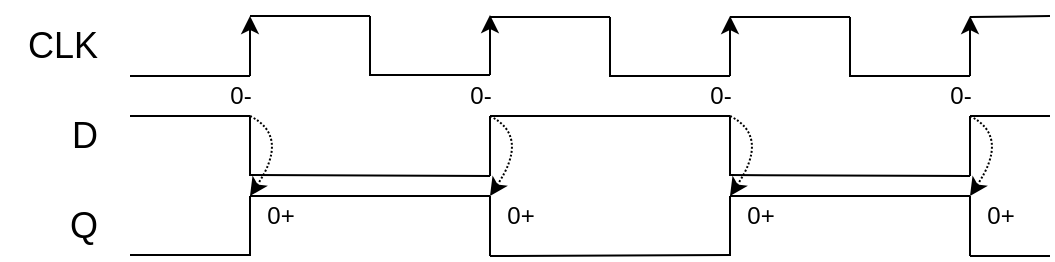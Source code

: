 <mxfile version="18.0.6" type="device"><diagram id="bfcsnHzL_RgAGGo9bID7" name="第 1 页"><mxGraphModel dx="494" dy="309" grid="1" gridSize="10" guides="1" tooltips="1" connect="1" arrows="1" fold="1" page="1" pageScale="1" pageWidth="827" pageHeight="1169" math="0" shadow="0"><root><mxCell id="0"/><mxCell id="1" parent="0"/><mxCell id="bFedhbcLnH2Y6FkIEOvT-1" value="" style="endArrow=none;html=1;rounded=0;fontSize=18;" parent="1" edge="1"><mxGeometry width="50" height="50" relative="1" as="geometry"><mxPoint x="260" y="310" as="sourcePoint"/><mxPoint x="320" y="310" as="targetPoint"/></mxGeometry></mxCell><mxCell id="bFedhbcLnH2Y6FkIEOvT-2" value="D" style="text;html=1;align=right;verticalAlign=middle;resizable=0;points=[];autosize=1;strokeColor=none;fillColor=none;fontSize=18;" parent="1" vertex="1"><mxGeometry x="215" y="325" width="30" height="30" as="geometry"/></mxCell><mxCell id="bFedhbcLnH2Y6FkIEOvT-3" value="Q" style="text;html=1;align=right;verticalAlign=middle;resizable=0;points=[];autosize=1;strokeColor=none;fillColor=none;fontSize=18;" parent="1" vertex="1"><mxGeometry x="215" y="370" width="30" height="30" as="geometry"/></mxCell><mxCell id="bFedhbcLnH2Y6FkIEOvT-4" value="CLK" style="text;html=1;align=right;verticalAlign=middle;resizable=0;points=[];autosize=1;strokeColor=none;fillColor=none;fontSize=18;" parent="1" vertex="1"><mxGeometry x="195" y="280" width="50" height="30" as="geometry"/></mxCell><mxCell id="bFedhbcLnH2Y6FkIEOvT-5" value="" style="endArrow=classic;html=1;rounded=0;" parent="1" edge="1"><mxGeometry width="50" height="50" relative="1" as="geometry"><mxPoint x="320" y="310" as="sourcePoint"/><mxPoint x="320" y="280" as="targetPoint"/></mxGeometry></mxCell><mxCell id="bFedhbcLnH2Y6FkIEOvT-6" value="" style="endArrow=none;html=1;rounded=0;fontSize=18;" parent="1" edge="1"><mxGeometry width="50" height="50" relative="1" as="geometry"><mxPoint x="320" y="280" as="sourcePoint"/><mxPoint x="380" y="280" as="targetPoint"/></mxGeometry></mxCell><mxCell id="bFedhbcLnH2Y6FkIEOvT-7" value="" style="endArrow=none;html=1;rounded=0;fontSize=18;" parent="1" edge="1"><mxGeometry width="50" height="50" relative="1" as="geometry"><mxPoint x="380" y="310" as="sourcePoint"/><mxPoint x="380" y="280" as="targetPoint"/></mxGeometry></mxCell><mxCell id="bFedhbcLnH2Y6FkIEOvT-8" value="" style="endArrow=none;html=1;rounded=0;fontSize=18;" parent="1" edge="1"><mxGeometry width="50" height="50" relative="1" as="geometry"><mxPoint x="380" y="309.52" as="sourcePoint"/><mxPoint x="440" y="309.52" as="targetPoint"/></mxGeometry></mxCell><mxCell id="bFedhbcLnH2Y6FkIEOvT-9" value="" style="endArrow=classic;html=1;rounded=0;" parent="1" edge="1"><mxGeometry width="50" height="50" relative="1" as="geometry"><mxPoint x="440" y="309.52" as="sourcePoint"/><mxPoint x="440" y="279.52" as="targetPoint"/></mxGeometry></mxCell><mxCell id="bFedhbcLnH2Y6FkIEOvT-10" value="" style="endArrow=none;html=1;rounded=0;fontSize=18;" parent="1" edge="1"><mxGeometry width="50" height="50" relative="1" as="geometry"><mxPoint x="440" y="280.48" as="sourcePoint"/><mxPoint x="500" y="280.48" as="targetPoint"/></mxGeometry></mxCell><mxCell id="bFedhbcLnH2Y6FkIEOvT-11" value="" style="endArrow=none;html=1;rounded=0;fontSize=18;" parent="1" edge="1"><mxGeometry width="50" height="50" relative="1" as="geometry"><mxPoint x="500" y="310.48" as="sourcePoint"/><mxPoint x="500" y="280.48" as="targetPoint"/></mxGeometry></mxCell><mxCell id="bFedhbcLnH2Y6FkIEOvT-12" value="" style="endArrow=none;html=1;rounded=0;fontSize=18;" parent="1" edge="1"><mxGeometry width="50" height="50" relative="1" as="geometry"><mxPoint x="500" y="310" as="sourcePoint"/><mxPoint x="560" y="310" as="targetPoint"/></mxGeometry></mxCell><mxCell id="bFedhbcLnH2Y6FkIEOvT-13" value="" style="endArrow=classic;html=1;rounded=0;" parent="1" edge="1"><mxGeometry width="50" height="50" relative="1" as="geometry"><mxPoint x="560" y="310" as="sourcePoint"/><mxPoint x="560" y="280" as="targetPoint"/></mxGeometry></mxCell><mxCell id="bFedhbcLnH2Y6FkIEOvT-14" value="" style="endArrow=none;html=1;rounded=0;fontSize=18;" parent="1" edge="1"><mxGeometry width="50" height="50" relative="1" as="geometry"><mxPoint x="560" y="280.48" as="sourcePoint"/><mxPoint x="620" y="280.48" as="targetPoint"/></mxGeometry></mxCell><mxCell id="bFedhbcLnH2Y6FkIEOvT-15" value="" style="endArrow=none;html=1;rounded=0;fontSize=18;" parent="1" edge="1"><mxGeometry width="50" height="50" relative="1" as="geometry"><mxPoint x="620" y="310.48" as="sourcePoint"/><mxPoint x="620" y="280.48" as="targetPoint"/></mxGeometry></mxCell><mxCell id="bFedhbcLnH2Y6FkIEOvT-16" value="" style="endArrow=none;html=1;rounded=0;fontSize=18;" parent="1" edge="1"><mxGeometry width="50" height="50" relative="1" as="geometry"><mxPoint x="620" y="310" as="sourcePoint"/><mxPoint x="680" y="310" as="targetPoint"/></mxGeometry></mxCell><mxCell id="bFedhbcLnH2Y6FkIEOvT-17" value="" style="endArrow=classic;html=1;rounded=0;" parent="1" edge="1"><mxGeometry width="50" height="50" relative="1" as="geometry"><mxPoint x="680" y="310" as="sourcePoint"/><mxPoint x="680" y="280" as="targetPoint"/></mxGeometry></mxCell><mxCell id="bFedhbcLnH2Y6FkIEOvT-18" value="" style="endArrow=none;html=1;rounded=0;fontSize=18;" parent="1" edge="1"><mxGeometry width="50" height="50" relative="1" as="geometry"><mxPoint x="680" y="280.48" as="sourcePoint"/><mxPoint x="720" y="280" as="targetPoint"/></mxGeometry></mxCell><mxCell id="bFedhbcLnH2Y6FkIEOvT-22" value="" style="endArrow=none;html=1;rounded=0;fontSize=18;" parent="1" edge="1"><mxGeometry width="50" height="50" relative="1" as="geometry"><mxPoint x="260" y="330" as="sourcePoint"/><mxPoint x="320" y="330" as="targetPoint"/></mxGeometry></mxCell><mxCell id="bFedhbcLnH2Y6FkIEOvT-23" value="" style="endArrow=none;html=1;rounded=0;fontSize=18;" parent="1" edge="1"><mxGeometry width="50" height="50" relative="1" as="geometry"><mxPoint x="320" y="360" as="sourcePoint"/><mxPoint x="320" y="330" as="targetPoint"/></mxGeometry></mxCell><mxCell id="bFedhbcLnH2Y6FkIEOvT-24" value="" style="endArrow=none;html=1;rounded=0;fontSize=18;" parent="1" edge="1"><mxGeometry width="50" height="50" relative="1" as="geometry"><mxPoint x="320" y="359.52" as="sourcePoint"/><mxPoint x="440" y="360" as="targetPoint"/></mxGeometry></mxCell><mxCell id="bFedhbcLnH2Y6FkIEOvT-27" value="" style="endArrow=none;html=1;rounded=0;fontSize=18;" parent="1" edge="1"><mxGeometry width="50" height="50" relative="1" as="geometry"><mxPoint x="440" y="360" as="sourcePoint"/><mxPoint x="440" y="330" as="targetPoint"/></mxGeometry></mxCell><mxCell id="bFedhbcLnH2Y6FkIEOvT-30" value="" style="endArrow=none;html=1;rounded=0;fontSize=18;" parent="1" edge="1"><mxGeometry width="50" height="50" relative="1" as="geometry"><mxPoint x="440" y="330" as="sourcePoint"/><mxPoint x="560" y="330" as="targetPoint"/></mxGeometry></mxCell><mxCell id="bFedhbcLnH2Y6FkIEOvT-31" value="" style="endArrow=none;html=1;rounded=0;fontSize=18;" parent="1" edge="1"><mxGeometry width="50" height="50" relative="1" as="geometry"><mxPoint x="560" y="360" as="sourcePoint"/><mxPoint x="560" y="330" as="targetPoint"/></mxGeometry></mxCell><mxCell id="bFedhbcLnH2Y6FkIEOvT-32" value="" style="endArrow=none;html=1;rounded=0;fontSize=18;" parent="1" edge="1"><mxGeometry width="50" height="50" relative="1" as="geometry"><mxPoint x="560" y="359.52" as="sourcePoint"/><mxPoint x="680" y="360" as="targetPoint"/></mxGeometry></mxCell><mxCell id="bFedhbcLnH2Y6FkIEOvT-35" value="" style="endArrow=none;html=1;rounded=0;fontSize=18;" parent="1" edge="1"><mxGeometry width="50" height="50" relative="1" as="geometry"><mxPoint x="680" y="360" as="sourcePoint"/><mxPoint x="680" y="330" as="targetPoint"/></mxGeometry></mxCell><mxCell id="bFedhbcLnH2Y6FkIEOvT-36" value="" style="endArrow=none;html=1;rounded=0;fontSize=18;" parent="1" edge="1"><mxGeometry width="50" height="50" relative="1" as="geometry"><mxPoint x="680" y="330" as="sourcePoint"/><mxPoint x="720" y="330" as="targetPoint"/></mxGeometry></mxCell><mxCell id="bFedhbcLnH2Y6FkIEOvT-38" value="" style="endArrow=none;html=1;rounded=0;fontSize=18;" parent="1" edge="1"><mxGeometry width="50" height="50" relative="1" as="geometry"><mxPoint x="320" y="370" as="sourcePoint"/><mxPoint x="440" y="370" as="targetPoint"/></mxGeometry></mxCell><mxCell id="bFedhbcLnH2Y6FkIEOvT-41" value="" style="endArrow=none;html=1;rounded=0;fontSize=18;" parent="1" edge="1"><mxGeometry width="50" height="50" relative="1" as="geometry"><mxPoint x="440" y="400" as="sourcePoint"/><mxPoint x="440" y="370" as="targetPoint"/></mxGeometry></mxCell><mxCell id="bFedhbcLnH2Y6FkIEOvT-44" value="" style="endArrow=none;html=1;rounded=0;fontSize=18;" parent="1" edge="1"><mxGeometry width="50" height="50" relative="1" as="geometry"><mxPoint x="440" y="400" as="sourcePoint"/><mxPoint x="560" y="399.52" as="targetPoint"/></mxGeometry></mxCell><mxCell id="bFedhbcLnH2Y6FkIEOvT-45" value="" style="endArrow=none;html=1;rounded=0;fontSize=18;" parent="1" edge="1"><mxGeometry width="50" height="50" relative="1" as="geometry"><mxPoint x="560" y="400" as="sourcePoint"/><mxPoint x="560" y="370" as="targetPoint"/></mxGeometry></mxCell><mxCell id="bFedhbcLnH2Y6FkIEOvT-46" value="" style="endArrow=none;html=1;rounded=0;fontSize=18;" parent="1" edge="1"><mxGeometry width="50" height="50" relative="1" as="geometry"><mxPoint x="560" y="370" as="sourcePoint"/><mxPoint x="680" y="370" as="targetPoint"/></mxGeometry></mxCell><mxCell id="bFedhbcLnH2Y6FkIEOvT-49" value="" style="endArrow=none;html=1;rounded=0;fontSize=18;" parent="1" edge="1"><mxGeometry width="50" height="50" relative="1" as="geometry"><mxPoint x="680" y="400" as="sourcePoint"/><mxPoint x="680" y="370" as="targetPoint"/></mxGeometry></mxCell><mxCell id="bFedhbcLnH2Y6FkIEOvT-50" value="" style="endArrow=none;html=1;rounded=0;fontSize=18;" parent="1" edge="1"><mxGeometry width="50" height="50" relative="1" as="geometry"><mxPoint x="680" y="400" as="sourcePoint"/><mxPoint x="720" y="400" as="targetPoint"/></mxGeometry></mxCell><mxCell id="bFedhbcLnH2Y6FkIEOvT-54" value="" style="endArrow=none;html=1;rounded=0;fontSize=18;" parent="1" edge="1"><mxGeometry width="50" height="50" relative="1" as="geometry"><mxPoint x="260" y="399.52" as="sourcePoint"/><mxPoint x="320" y="399.52" as="targetPoint"/></mxGeometry></mxCell><mxCell id="bFedhbcLnH2Y6FkIEOvT-55" value="" style="endArrow=none;html=1;rounded=0;fontSize=18;" parent="1" edge="1"><mxGeometry width="50" height="50" relative="1" as="geometry"><mxPoint x="320" y="400" as="sourcePoint"/><mxPoint x="320" y="370" as="targetPoint"/></mxGeometry></mxCell><mxCell id="bFedhbcLnH2Y6FkIEOvT-56" value="" style="curved=1;endArrow=classic;html=1;rounded=0;fontSize=18;dashed=1;dashPattern=1 1;" parent="1" edge="1"><mxGeometry width="50" height="50" relative="1" as="geometry"><mxPoint x="320" y="330" as="sourcePoint"/><mxPoint x="320" y="370" as="targetPoint"/><Array as="points"><mxPoint x="340" y="340"/></Array></mxGeometry></mxCell><mxCell id="bFedhbcLnH2Y6FkIEOvT-58" value="" style="curved=1;endArrow=classic;html=1;rounded=0;fontSize=18;dashed=1;dashPattern=1 1;" parent="1" edge="1"><mxGeometry width="50" height="50" relative="1" as="geometry"><mxPoint x="440" y="330" as="sourcePoint"/><mxPoint x="440" y="370" as="targetPoint"/><Array as="points"><mxPoint x="460" y="340"/></Array></mxGeometry></mxCell><mxCell id="bFedhbcLnH2Y6FkIEOvT-59" value="" style="curved=1;endArrow=classic;html=1;rounded=0;fontSize=18;dashed=1;dashPattern=1 1;" parent="1" edge="1"><mxGeometry width="50" height="50" relative="1" as="geometry"><mxPoint x="560" y="330" as="sourcePoint"/><mxPoint x="560" y="370" as="targetPoint"/><Array as="points"><mxPoint x="580" y="340"/></Array></mxGeometry></mxCell><mxCell id="bFedhbcLnH2Y6FkIEOvT-60" value="" style="curved=1;endArrow=classic;html=1;rounded=0;fontSize=18;dashed=1;dashPattern=1 1;" parent="1" edge="1"><mxGeometry width="50" height="50" relative="1" as="geometry"><mxPoint x="680" y="330" as="sourcePoint"/><mxPoint x="680" y="370" as="targetPoint"/><Array as="points"><mxPoint x="700" y="340"/></Array></mxGeometry></mxCell><mxCell id="xhHxZl_ATPa_hZpTTZg--1" value="0-" style="text;html=1;align=center;verticalAlign=middle;resizable=0;points=[];autosize=1;strokeColor=none;fillColor=none;" vertex="1" parent="1"><mxGeometry x="300" y="310" width="30" height="20" as="geometry"/></mxCell><mxCell id="xhHxZl_ATPa_hZpTTZg--2" value="0+" style="text;html=1;align=center;verticalAlign=middle;resizable=0;points=[];autosize=1;strokeColor=none;fillColor=none;" vertex="1" parent="1"><mxGeometry x="320" y="370" width="30" height="20" as="geometry"/></mxCell><mxCell id="xhHxZl_ATPa_hZpTTZg--3" value="0-" style="text;html=1;align=center;verticalAlign=middle;resizable=0;points=[];autosize=1;strokeColor=none;fillColor=none;" vertex="1" parent="1"><mxGeometry x="420" y="310" width="30" height="20" as="geometry"/></mxCell><mxCell id="xhHxZl_ATPa_hZpTTZg--4" value="0+" style="text;html=1;align=center;verticalAlign=middle;resizable=0;points=[];autosize=1;strokeColor=none;fillColor=none;" vertex="1" parent="1"><mxGeometry x="440" y="370" width="30" height="20" as="geometry"/></mxCell><mxCell id="xhHxZl_ATPa_hZpTTZg--5" value="0-" style="text;html=1;align=center;verticalAlign=middle;resizable=0;points=[];autosize=1;strokeColor=none;fillColor=none;" vertex="1" parent="1"><mxGeometry x="540" y="310" width="30" height="20" as="geometry"/></mxCell><mxCell id="xhHxZl_ATPa_hZpTTZg--6" value="0+" style="text;html=1;align=center;verticalAlign=middle;resizable=0;points=[];autosize=1;strokeColor=none;fillColor=none;" vertex="1" parent="1"><mxGeometry x="560" y="370" width="30" height="20" as="geometry"/></mxCell><mxCell id="xhHxZl_ATPa_hZpTTZg--7" value="0-" style="text;html=1;align=center;verticalAlign=middle;resizable=0;points=[];autosize=1;strokeColor=none;fillColor=none;" vertex="1" parent="1"><mxGeometry x="660" y="310" width="30" height="20" as="geometry"/></mxCell><mxCell id="xhHxZl_ATPa_hZpTTZg--8" value="0+" style="text;html=1;align=center;verticalAlign=middle;resizable=0;points=[];autosize=1;strokeColor=none;fillColor=none;" vertex="1" parent="1"><mxGeometry x="680" y="370" width="30" height="20" as="geometry"/></mxCell></root></mxGraphModel></diagram></mxfile>